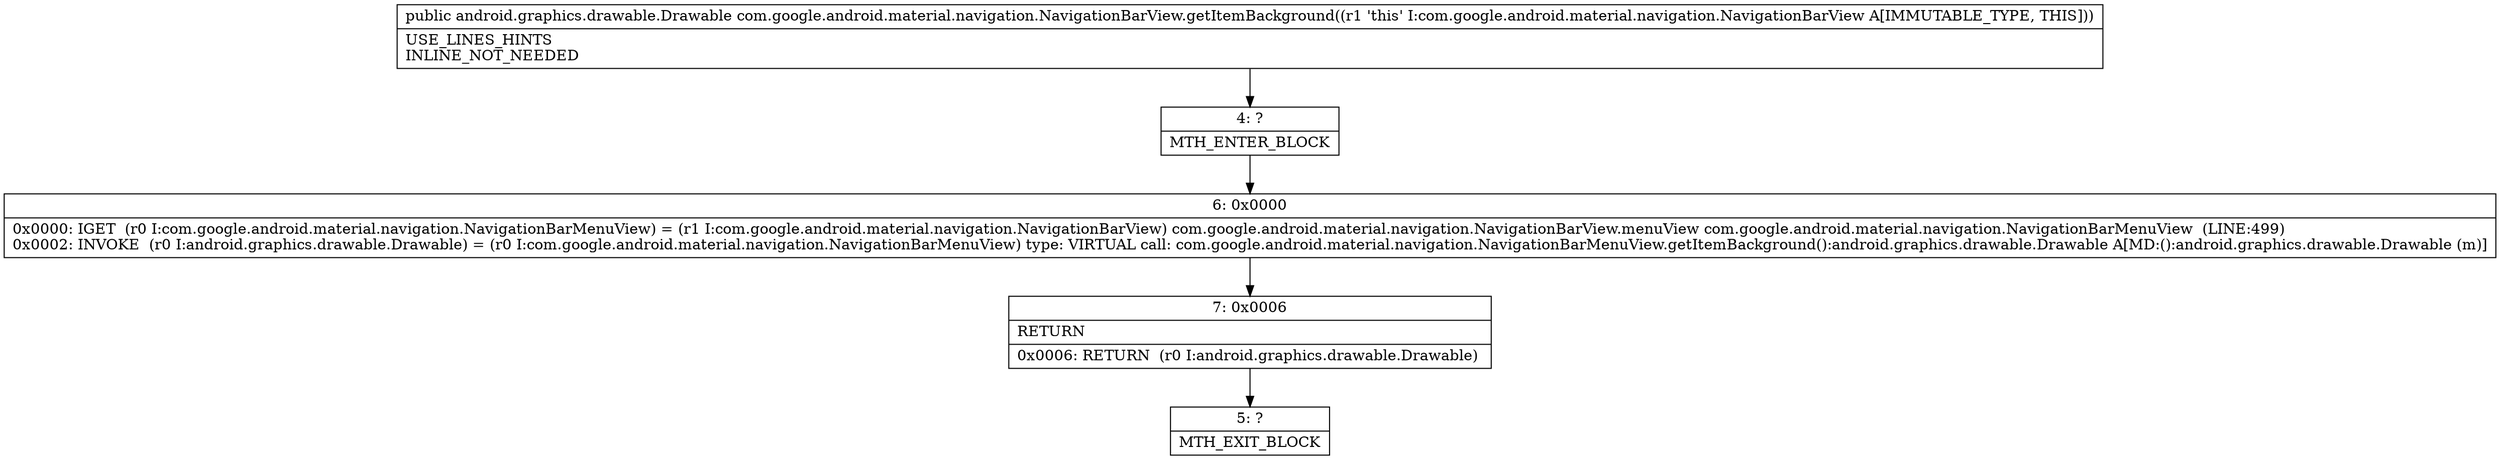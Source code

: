 digraph "CFG forcom.google.android.material.navigation.NavigationBarView.getItemBackground()Landroid\/graphics\/drawable\/Drawable;" {
Node_4 [shape=record,label="{4\:\ ?|MTH_ENTER_BLOCK\l}"];
Node_6 [shape=record,label="{6\:\ 0x0000|0x0000: IGET  (r0 I:com.google.android.material.navigation.NavigationBarMenuView) = (r1 I:com.google.android.material.navigation.NavigationBarView) com.google.android.material.navigation.NavigationBarView.menuView com.google.android.material.navigation.NavigationBarMenuView  (LINE:499)\l0x0002: INVOKE  (r0 I:android.graphics.drawable.Drawable) = (r0 I:com.google.android.material.navigation.NavigationBarMenuView) type: VIRTUAL call: com.google.android.material.navigation.NavigationBarMenuView.getItemBackground():android.graphics.drawable.Drawable A[MD:():android.graphics.drawable.Drawable (m)]\l}"];
Node_7 [shape=record,label="{7\:\ 0x0006|RETURN\l|0x0006: RETURN  (r0 I:android.graphics.drawable.Drawable) \l}"];
Node_5 [shape=record,label="{5\:\ ?|MTH_EXIT_BLOCK\l}"];
MethodNode[shape=record,label="{public android.graphics.drawable.Drawable com.google.android.material.navigation.NavigationBarView.getItemBackground((r1 'this' I:com.google.android.material.navigation.NavigationBarView A[IMMUTABLE_TYPE, THIS]))  | USE_LINES_HINTS\lINLINE_NOT_NEEDED\l}"];
MethodNode -> Node_4;Node_4 -> Node_6;
Node_6 -> Node_7;
Node_7 -> Node_5;
}

